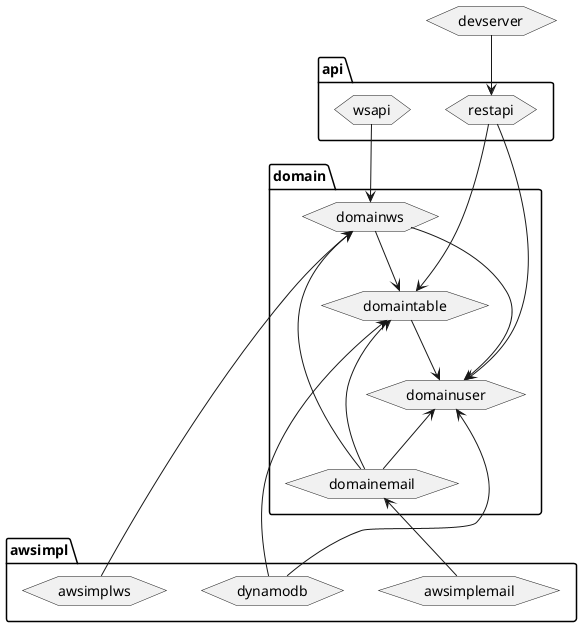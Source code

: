 @startuml

package api {
    hexagon restapi
    hexagon wsapi
}

package domain {
hexagon domainuser
hexagon domaintable
hexagon domainws
hexagon domainemail
}

package awsimpl {
hexagon dynamodb
hexagon awsimplws
hexagon awsimplemail
}

restapi -d-> domainuser
restapi -d-> domaintable
wsapi -d-> domainws

domainws --> domainuser
domainws --> domaintable
domaintable --> domainuser
domainemail -u-> domaintable
domainemail -u-> domainws
domainemail -u-> domainuser

dynamodb -u-> domainuser
dynamodb -u-> domaintable
awsimplws -u-> domainws
awsimplemail -u-> domainemail

hexagon devserver
devserver --> restapi

@enduml